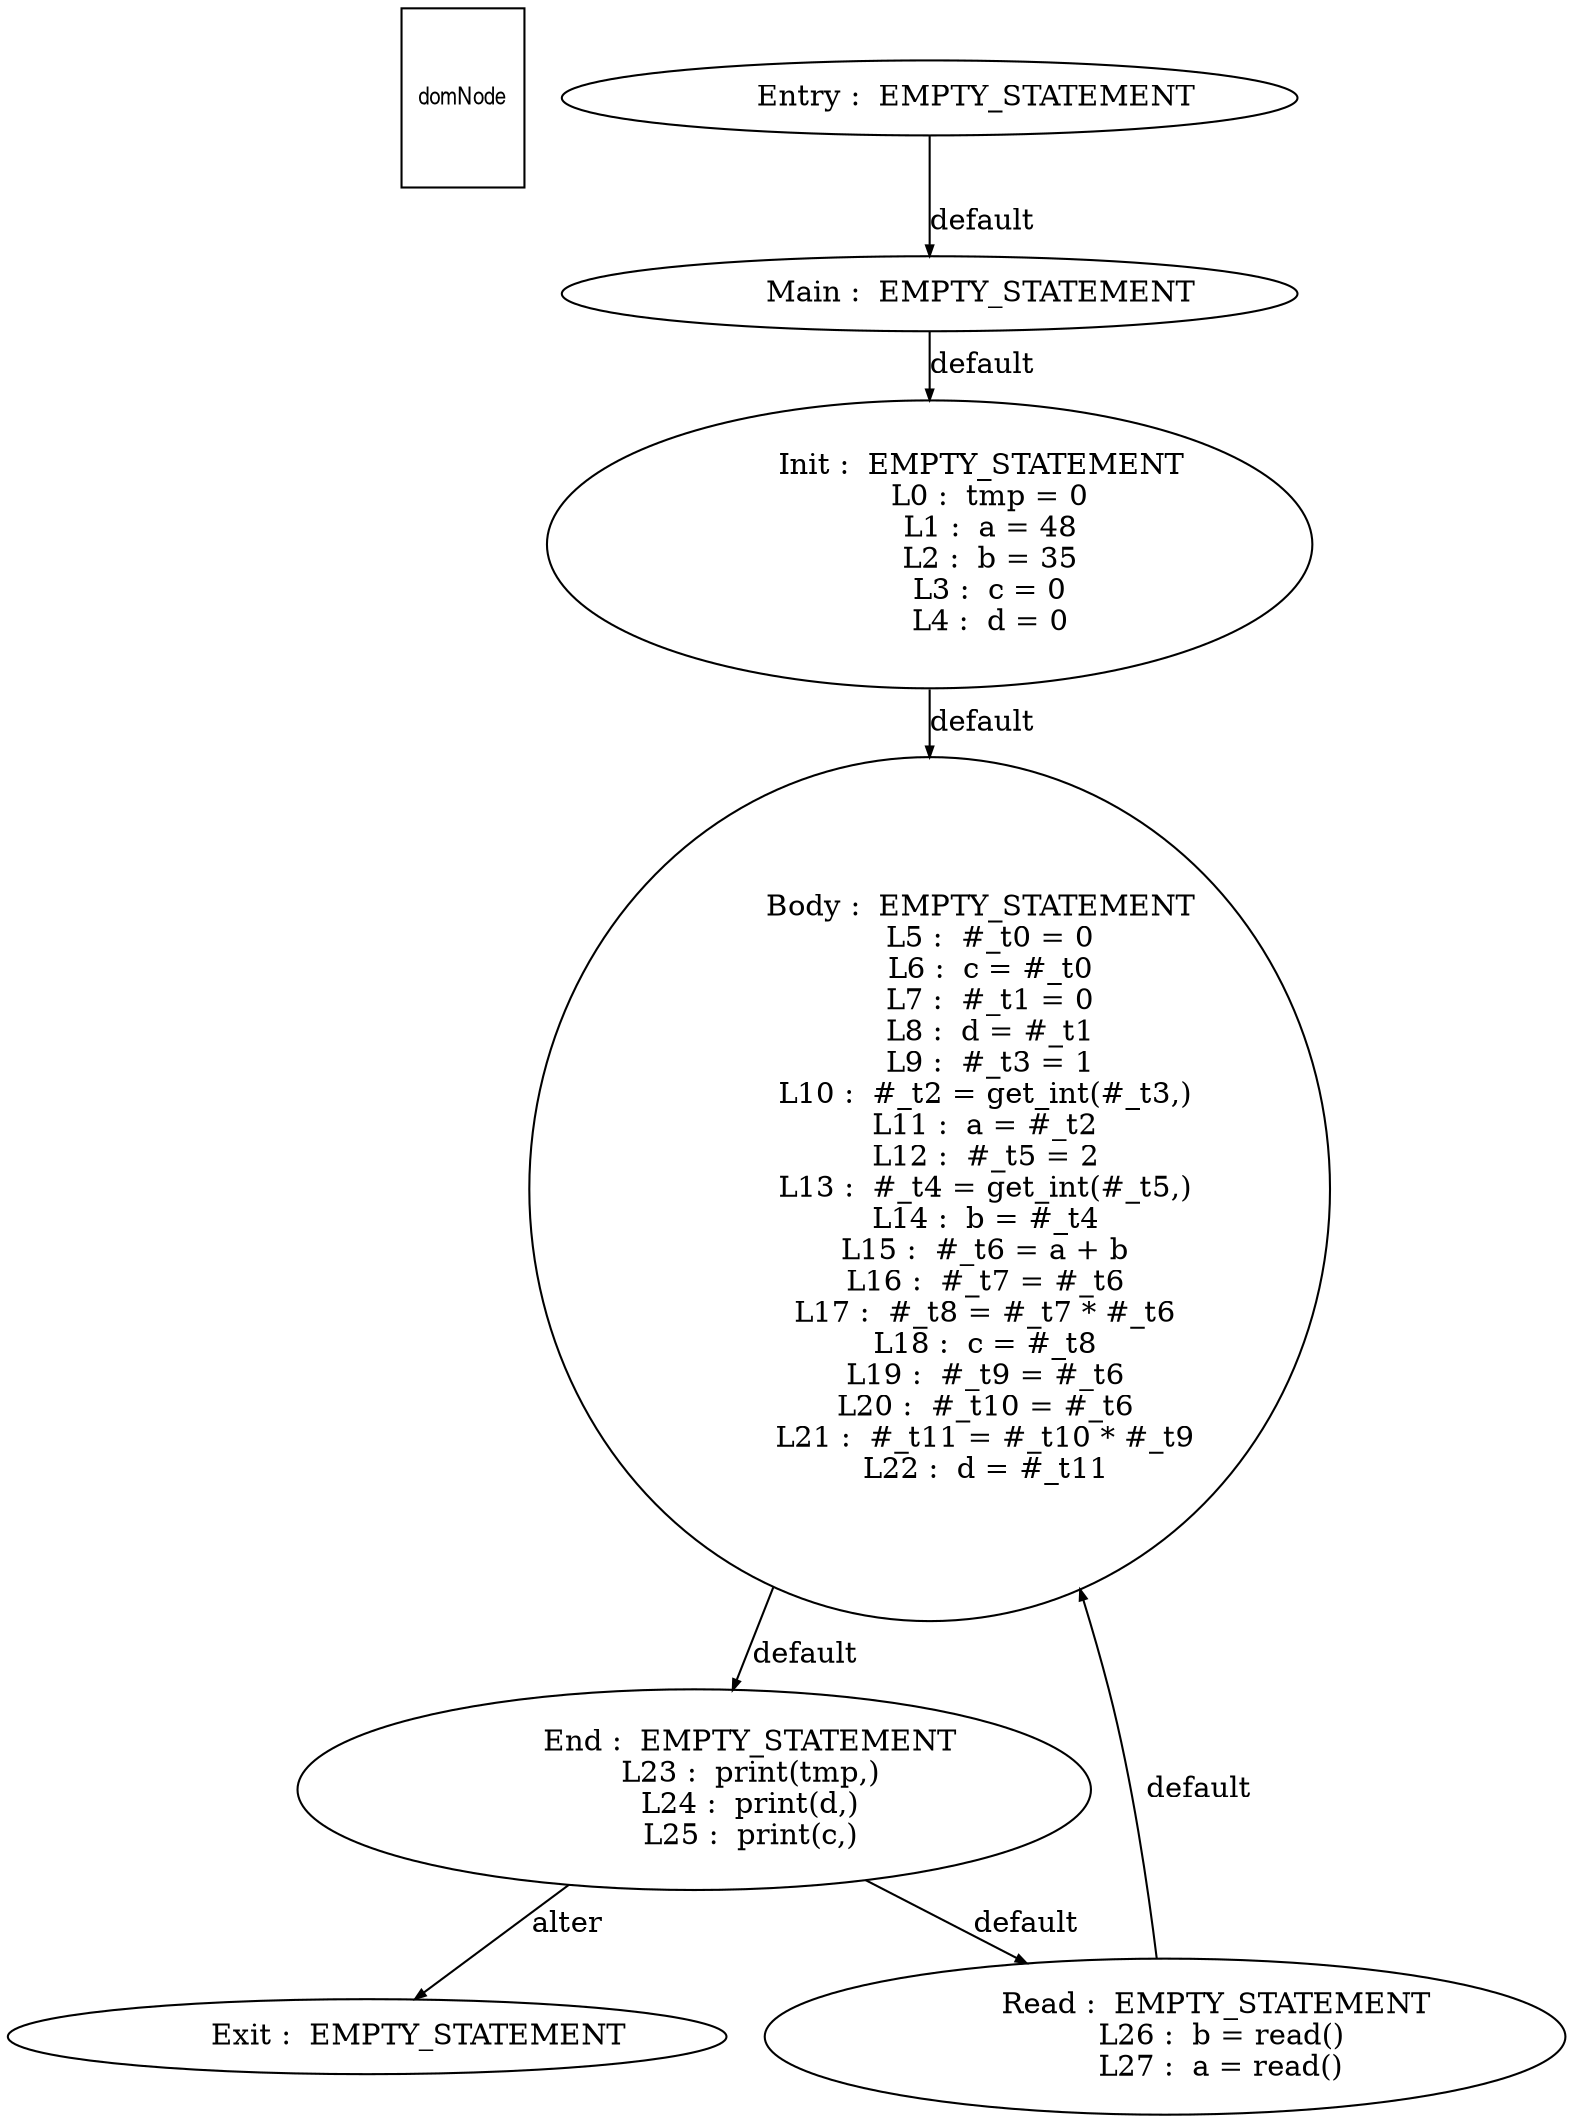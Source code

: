digraph G {
  ranksep=.25;
  edge [arrowsize=.5]
  domNode [shape=rectangle, fontname="ArialNarrow",
        fontsize=12,  height=1.2];
  "           Main :  EMPTY_STATEMENT
"; "           Init :  EMPTY_STATEMENT
             L0 :  tmp = 0
             L1 :  a = 48
             L2 :  b = 35
             L3 :  c = 0
             L4 :  d = 0
"; "           Body :  EMPTY_STATEMENT
             L5 :  #_t0 = 0
             L6 :  c = #_t0
             L7 :  #_t1 = 0
             L8 :  d = #_t1
             L9 :  #_t3 = 1
            L10 :  #_t2 = get_int(#_t3,)
            L11 :  a = #_t2
            L12 :  #_t5 = 2
            L13 :  #_t4 = get_int(#_t5,)
            L14 :  b = #_t4
            L15 :  #_t6 = a + b
            L16 :  #_t7 = #_t6
            L17 :  #_t8 = #_t7 * #_t6
            L18 :  c = #_t8
            L19 :  #_t9 = #_t6
            L20 :  #_t10 = #_t6
            L21 :  #_t11 = #_t10 * #_t9
            L22 :  d = #_t11
"; "          Entry :  EMPTY_STATEMENT
"; "            End :  EMPTY_STATEMENT
            L23 :  print(tmp,)
            L24 :  print(d,)
            L25 :  print(c,)
"; "           Exit :  EMPTY_STATEMENT
"; "           Read :  EMPTY_STATEMENT
            L26 :  b = read()
            L27 :  a = read()
"; 
  "           Main :  EMPTY_STATEMENT
" -> "           Init :  EMPTY_STATEMENT
             L0 :  tmp = 0
             L1 :  a = 48
             L2 :  b = 35
             L3 :  c = 0
             L4 :  d = 0
"  [label="default"];
  "           Init :  EMPTY_STATEMENT
             L0 :  tmp = 0
             L1 :  a = 48
             L2 :  b = 35
             L3 :  c = 0
             L4 :  d = 0
" -> "           Body :  EMPTY_STATEMENT
             L5 :  #_t0 = 0
             L6 :  c = #_t0
             L7 :  #_t1 = 0
             L8 :  d = #_t1
             L9 :  #_t3 = 1
            L10 :  #_t2 = get_int(#_t3,)
            L11 :  a = #_t2
            L12 :  #_t5 = 2
            L13 :  #_t4 = get_int(#_t5,)
            L14 :  b = #_t4
            L15 :  #_t6 = a + b
            L16 :  #_t7 = #_t6
            L17 :  #_t8 = #_t7 * #_t6
            L18 :  c = #_t8
            L19 :  #_t9 = #_t6
            L20 :  #_t10 = #_t6
            L21 :  #_t11 = #_t10 * #_t9
            L22 :  d = #_t11
"  [label="default"];
  "           Body :  EMPTY_STATEMENT
             L5 :  #_t0 = 0
             L6 :  c = #_t0
             L7 :  #_t1 = 0
             L8 :  d = #_t1
             L9 :  #_t3 = 1
            L10 :  #_t2 = get_int(#_t3,)
            L11 :  a = #_t2
            L12 :  #_t5 = 2
            L13 :  #_t4 = get_int(#_t5,)
            L14 :  b = #_t4
            L15 :  #_t6 = a + b
            L16 :  #_t7 = #_t6
            L17 :  #_t8 = #_t7 * #_t6
            L18 :  c = #_t8
            L19 :  #_t9 = #_t6
            L20 :  #_t10 = #_t6
            L21 :  #_t11 = #_t10 * #_t9
            L22 :  d = #_t11
" -> "            End :  EMPTY_STATEMENT
            L23 :  print(tmp,)
            L24 :  print(d,)
            L25 :  print(c,)
"  [label="default"];
  "          Entry :  EMPTY_STATEMENT
" -> "           Main :  EMPTY_STATEMENT
"  [label="default"];
  "            End :  EMPTY_STATEMENT
            L23 :  print(tmp,)
            L24 :  print(d,)
            L25 :  print(c,)
" -> "           Read :  EMPTY_STATEMENT
            L26 :  b = read()
            L27 :  a = read()
"  [label="default"];
  "            End :  EMPTY_STATEMENT
            L23 :  print(tmp,)
            L24 :  print(d,)
            L25 :  print(c,)
" -> "           Exit :  EMPTY_STATEMENT
"  [label="alter"];
  "           Read :  EMPTY_STATEMENT
            L26 :  b = read()
            L27 :  a = read()
" -> "           Body :  EMPTY_STATEMENT
             L5 :  #_t0 = 0
             L6 :  c = #_t0
             L7 :  #_t1 = 0
             L8 :  d = #_t1
             L9 :  #_t3 = 1
            L10 :  #_t2 = get_int(#_t3,)
            L11 :  a = #_t2
            L12 :  #_t5 = 2
            L13 :  #_t4 = get_int(#_t5,)
            L14 :  b = #_t4
            L15 :  #_t6 = a + b
            L16 :  #_t7 = #_t6
            L17 :  #_t8 = #_t7 * #_t6
            L18 :  c = #_t8
            L19 :  #_t9 = #_t6
            L20 :  #_t10 = #_t6
            L21 :  #_t11 = #_t10 * #_t9
            L22 :  d = #_t11
"  [label="default"];
}

